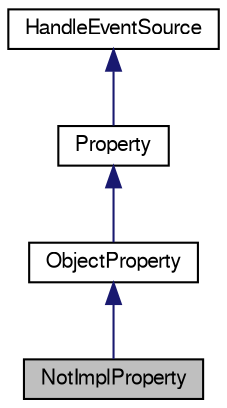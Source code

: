 digraph G
{
  edge [fontname="FreeSans",fontsize="10",labelfontname="FreeSans",labelfontsize="10"];
  node [fontname="FreeSans",fontsize="10",shape=record];
  Node1 [label="NotImplProperty",height=0.2,width=0.4,color="black", fillcolor="grey75", style="filled" fontcolor="black"];
  Node2 -> Node1 [dir="back",color="midnightblue",fontsize="10",style="solid",fontname="FreeSans"];
  Node2 [label="ObjectProperty",height=0.2,width=0.4,color="black", fillcolor="white", style="filled",URL="$classorg_1_1octave_1_1graphics_1_1_object_property.html"];
  Node3 -> Node2 [dir="back",color="midnightblue",fontsize="10",style="solid",fontname="FreeSans"];
  Node3 [label="Property",height=0.2,width=0.4,color="black", fillcolor="white", style="filled",URL="$classorg_1_1octave_1_1graphics_1_1_property.html",tooltip="Abstract root class for any kind of property."];
  Node4 -> Node3 [dir="back",color="midnightblue",fontsize="10",style="solid",fontname="FreeSans"];
  Node4 [label="HandleEventSource",height=0.2,width=0.4,color="black", fillcolor="white", style="filled",URL="$interfaceorg_1_1octave_1_1graphics_1_1_handle_event_source.html"];
}

